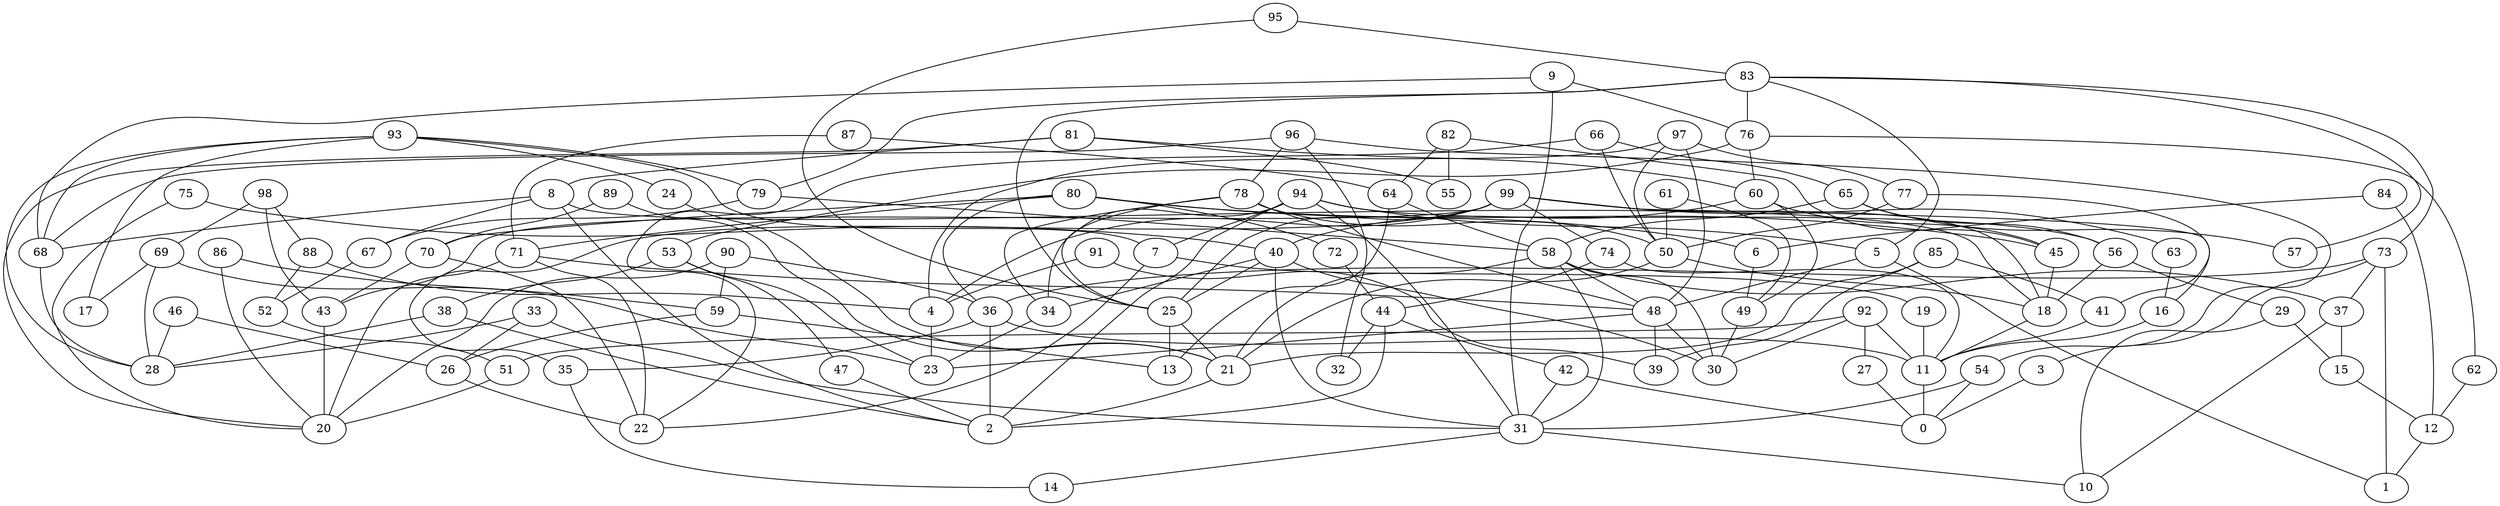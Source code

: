 digraph GG_graph {

subgraph G_graph {
edge [color = black]
"68" -> "28" [dir = none]
"75" -> "20" [dir = none]
"75" -> "40" [dir = none]
"5" -> "48" [dir = none]
"5" -> "1" [dir = none]
"46" -> "26" [dir = none]
"46" -> "28" [dir = none]
"37" -> "10" [dir = none]
"37" -> "15" [dir = none]
"92" -> "51" [dir = none]
"92" -> "30" [dir = none]
"92" -> "11" [dir = none]
"92" -> "27" [dir = none]
"87" -> "71" [dir = none]
"87" -> "64" [dir = none]
"84" -> "12" [dir = none]
"84" -> "6" [dir = none]
"58" -> "48" [dir = none]
"58" -> "31" [dir = none]
"58" -> "30" [dir = none]
"58" -> "37" [dir = none]
"58" -> "21" [dir = none]
"94" -> "34" [dir = none]
"94" -> "31" [dir = none]
"94" -> "2" [dir = none]
"94" -> "7" [dir = none]
"94" -> "56" [dir = none]
"94" -> "5" [dir = none]
"6" -> "49" [dir = none]
"33" -> "26" [dir = none]
"33" -> "28" [dir = none]
"33" -> "31" [dir = none]
"42" -> "0" [dir = none]
"42" -> "31" [dir = none]
"91" -> "39" [dir = none]
"91" -> "4" [dir = none]
"4" -> "23" [dir = none]
"54" -> "31" [dir = none]
"54" -> "0" [dir = none]
"97" -> "50" [dir = none]
"97" -> "48" [dir = none]
"97" -> "4" [dir = none]
"97" -> "77" [dir = none]
"78" -> "34" [dir = none]
"78" -> "50" [dir = none]
"78" -> "25" [dir = none]
"78" -> "48" [dir = none]
"73" -> "37" [dir = none]
"73" -> "36" [dir = none]
"73" -> "3" [dir = none]
"73" -> "1" [dir = none]
"36" -> "11" [dir = none]
"36" -> "35" [dir = none]
"36" -> "2" [dir = none]
"72" -> "44" [dir = none]
"60" -> "49" [dir = none]
"60" -> "40" [dir = none]
"60" -> "45" [dir = none]
"11" -> "0" [dir = none]
"90" -> "36" [dir = none]
"90" -> "20" [dir = none]
"90" -> "59" [dir = none]
"86" -> "20" [dir = none]
"86" -> "59" [dir = none]
"98" -> "69" [dir = none]
"98" -> "43" [dir = none]
"98" -> "88" [dir = none]
"89" -> "70" [dir = none]
"89" -> "21" [dir = none]
"82" -> "55" [dir = none]
"82" -> "45" [dir = none]
"82" -> "64" [dir = none]
"53" -> "47" [dir = none]
"53" -> "38" [dir = none]
"53" -> "23" [dir = none]
"12" -> "1" [dir = none]
"56" -> "29" [dir = none]
"56" -> "18" [dir = none]
"79" -> "58" [dir = none]
"79" -> "67" [dir = none]
"27" -> "0" [dir = none]
"44" -> "32" [dir = none]
"44" -> "42" [dir = none]
"44" -> "2" [dir = none]
"25" -> "13" [dir = none]
"25" -> "21" [dir = none]
"47" -> "2" [dir = none]
"43" -> "20" [dir = none]
"96" -> "54" [dir = none]
"96" -> "68" [dir = none]
"96" -> "78" [dir = none]
"96" -> "32" [dir = none]
"34" -> "23" [dir = none]
"26" -> "22" [dir = none]
"21" -> "2" [dir = none]
"52" -> "51" [dir = none]
"88" -> "4" [dir = none]
"88" -> "52" [dir = none]
"63" -> "16" [dir = none]
"16" -> "11" [dir = none]
"18" -> "11" [dir = none]
"48" -> "30" [dir = none]
"48" -> "23" [dir = none]
"48" -> "39" [dir = none]
"38" -> "2" [dir = none]
"38" -> "28" [dir = none]
"61" -> "50" [dir = none]
"61" -> "49" [dir = none]
"80" -> "6" [dir = none]
"80" -> "72" [dir = none]
"80" -> "71" [dir = none]
"80" -> "70" [dir = none]
"80" -> "36" [dir = none]
"80" -> "45" [dir = none]
"49" -> "30" [dir = none]
"31" -> "10" [dir = none]
"31" -> "14" [dir = none]
"45" -> "18" [dir = none]
"51" -> "20" [dir = none]
"40" -> "30" [dir = none]
"40" -> "31" [dir = none]
"40" -> "34" [dir = none]
"40" -> "25" [dir = none]
"83" -> "5" [dir = none]
"83" -> "76" [dir = none]
"83" -> "57" [dir = none]
"83" -> "73" [dir = none]
"83" -> "25" [dir = none]
"83" -> "79" [dir = none]
"35" -> "14" [dir = none]
"8" -> "68" [dir = none]
"8" -> "18" [dir = none]
"8" -> "67" [dir = none]
"8" -> "2" [dir = none]
"24" -> "21" [dir = none]
"93" -> "24" [dir = none]
"93" -> "79" [dir = none]
"93" -> "68" [dir = none]
"93" -> "7" [dir = none]
"93" -> "28" [dir = none]
"93" -> "17" [dir = none]
"9" -> "31" [dir = none]
"9" -> "68" [dir = none]
"9" -> "76" [dir = none]
"64" -> "13" [dir = none]
"64" -> "58" [dir = none]
"15" -> "12" [dir = none]
"99" -> "43" [dir = none]
"99" -> "4" [dir = none]
"99" -> "63" [dir = none]
"99" -> "25" [dir = none]
"99" -> "18" [dir = none]
"99" -> "74" [dir = none]
"99" -> "35" [dir = none]
"99" -> "16" [dir = none]
"29" -> "10" [dir = none]
"29" -> "15" [dir = none]
"41" -> "11" [dir = none]
"77" -> "50" [dir = none]
"77" -> "41" [dir = none]
"66" -> "22" [dir = none]
"66" -> "65" [dir = none]
"66" -> "50" [dir = none]
"70" -> "22" [dir = none]
"70" -> "43" [dir = none]
"74" -> "11" [dir = none]
"74" -> "44" [dir = none]
"67" -> "52" [dir = none]
"50" -> "21" [dir = none]
"50" -> "18" [dir = none]
"59" -> "26" [dir = none]
"59" -> "13" [dir = none]
"71" -> "48" [dir = none]
"71" -> "20" [dir = none]
"71" -> "22" [dir = none]
"76" -> "62" [dir = none]
"76" -> "53" [dir = none]
"76" -> "60" [dir = none]
"85" -> "39" [dir = none]
"85" -> "21" [dir = none]
"85" -> "41" [dir = none]
"95" -> "83" [dir = none]
"95" -> "25" [dir = none]
"81" -> "8" [dir = none]
"81" -> "60" [dir = none]
"81" -> "20" [dir = none]
"81" -> "55" [dir = none]
"69" -> "23" [dir = none]
"69" -> "17" [dir = none]
"69" -> "28" [dir = none]
"19" -> "11" [dir = none]
"65" -> "56" [dir = none]
"65" -> "58" [dir = none]
"65" -> "57" [dir = none]
"7" -> "22" [dir = none]
"7" -> "19" [dir = none]
"3" -> "0" [dir = none]
"62" -> "12" [dir = none]
}

}

